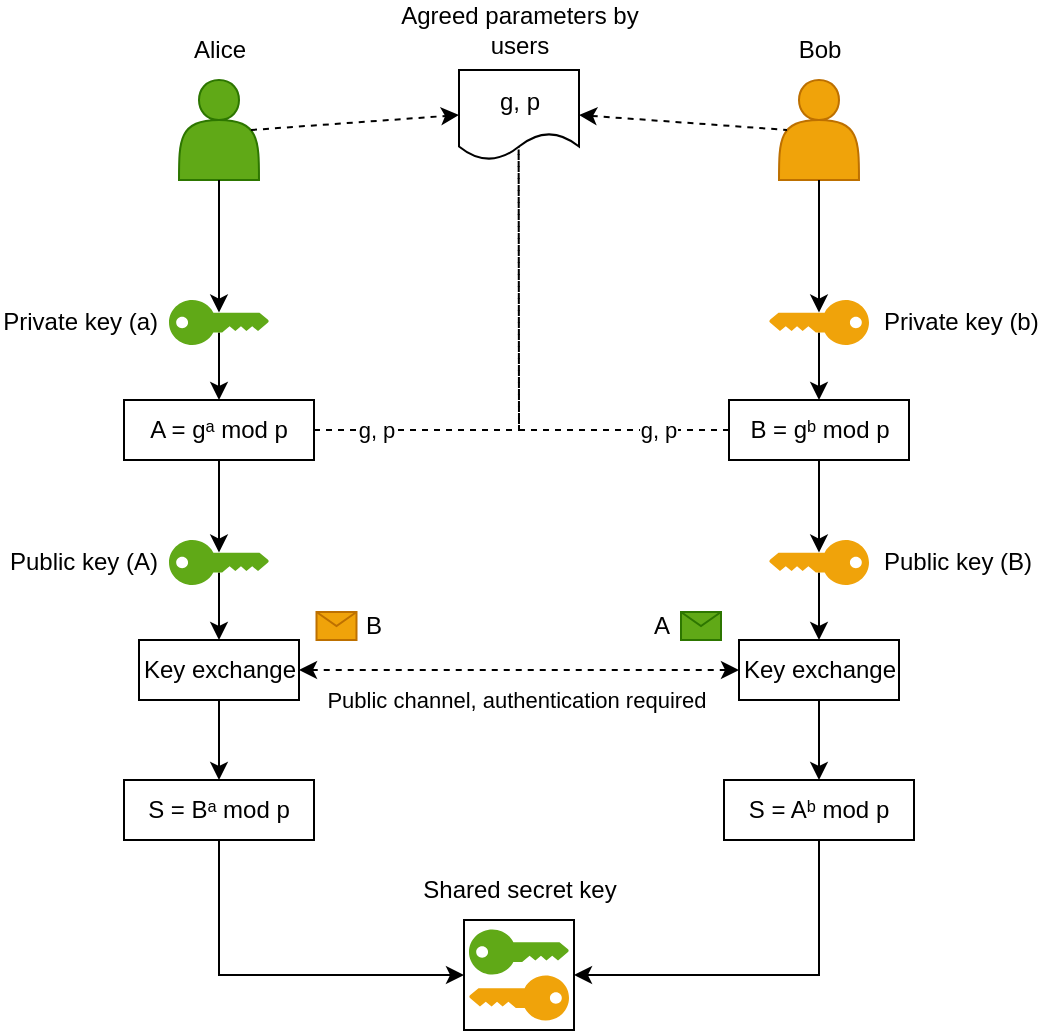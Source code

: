 <mxfile version="23.0.2" type="device">
  <diagram name="Stránka-1" id="UcgAVsdWYJ2KVhSOeVh8">
    <mxGraphModel dx="1434" dy="844" grid="1" gridSize="10" guides="1" tooltips="1" connect="1" arrows="1" fold="1" page="1" pageScale="1" pageWidth="827" pageHeight="1169" math="0" shadow="0">
      <root>
        <mxCell id="0" />
        <mxCell id="1" parent="0" />
        <mxCell id="MKR4KYmzTDLIVdrxSzQh-5" value="" style="shape=actor;whiteSpace=wrap;html=1;fillColor=#60a917;fontColor=#000000;strokeColor=#2D7600;" parent="1" vertex="1">
          <mxGeometry x="243.5" y="160" width="40" height="50" as="geometry" />
        </mxCell>
        <mxCell id="MKR4KYmzTDLIVdrxSzQh-6" value="" style="shape=actor;whiteSpace=wrap;html=1;fillColor=#f0a30a;fontColor=#000000;strokeColor=#BD7000;" parent="1" vertex="1">
          <mxGeometry x="543.5" y="160" width="40" height="50" as="geometry" />
        </mxCell>
        <mxCell id="MKR4KYmzTDLIVdrxSzQh-7" value="Alice" style="text;html=1;strokeColor=none;fillColor=none;align=center;verticalAlign=middle;whiteSpace=wrap;rounded=0;fontColor=#000000;" parent="1" vertex="1">
          <mxGeometry x="233.5" y="130" width="60" height="30" as="geometry" />
        </mxCell>
        <mxCell id="MKR4KYmzTDLIVdrxSzQh-8" value="Bob" style="text;html=1;strokeColor=none;fillColor=none;align=center;verticalAlign=middle;whiteSpace=wrap;rounded=0;fontColor=#000000;" parent="1" vertex="1">
          <mxGeometry x="533.5" y="130" width="60" height="30" as="geometry" />
        </mxCell>
        <mxCell id="T-o_jYCseWVHo9NFup5D-1" value="g, p" style="shape=document;whiteSpace=wrap;html=1;boundedLbl=1;fontColor=#000000;" parent="1" vertex="1">
          <mxGeometry x="383.5" y="155" width="60" height="45" as="geometry" />
        </mxCell>
        <mxCell id="T-o_jYCseWVHo9NFup5D-2" value="Agreed parameters by users" style="text;html=1;strokeColor=none;fillColor=none;align=center;verticalAlign=middle;whiteSpace=wrap;rounded=0;fontColor=#000000;" parent="1" vertex="1">
          <mxGeometry x="343.5" y="120" width="140" height="30" as="geometry" />
        </mxCell>
        <mxCell id="T-o_jYCseWVHo9NFup5D-4" value="" style="endArrow=none;dashed=1;html=1;rounded=0;entryX=0.1;entryY=0.5;entryDx=0;entryDy=0;exitX=1;exitY=0.5;exitDx=0;exitDy=0;entryPerimeter=0;endFill=0;startArrow=classic;startFill=1;fontColor=#000000;" parent="1" source="T-o_jYCseWVHo9NFup5D-1" target="MKR4KYmzTDLIVdrxSzQh-6" edge="1">
          <mxGeometry width="50" height="50" relative="1" as="geometry">
            <mxPoint x="353.5" y="270" as="sourcePoint" />
            <mxPoint x="403.5" y="220" as="targetPoint" />
          </mxGeometry>
        </mxCell>
        <mxCell id="T-o_jYCseWVHo9NFup5D-5" value="" style="endArrow=classic;dashed=1;html=1;rounded=0;exitX=0.9;exitY=0.5;exitDx=0;exitDy=0;exitPerimeter=0;entryX=0;entryY=0.5;entryDx=0;entryDy=0;endFill=1;fontColor=#000000;" parent="1" source="MKR4KYmzTDLIVdrxSzQh-5" target="T-o_jYCseWVHo9NFup5D-1" edge="1">
          <mxGeometry width="50" height="50" relative="1" as="geometry">
            <mxPoint x="353.5" y="270" as="sourcePoint" />
            <mxPoint x="403.5" y="220" as="targetPoint" />
          </mxGeometry>
        </mxCell>
        <mxCell id="T-o_jYCseWVHo9NFup5D-14" style="edgeStyle=orthogonalEdgeStyle;rounded=0;orthogonalLoop=1;jettySize=auto;html=1;exitX=0.5;exitY=0.72;exitDx=0;exitDy=0;exitPerimeter=0;entryX=0.5;entryY=0;entryDx=0;entryDy=0;fontColor=#000000;" parent="1" source="T-o_jYCseWVHo9NFup5D-6" edge="1">
          <mxGeometry relative="1" as="geometry">
            <mxPoint x="263.5" y="320" as="targetPoint" />
          </mxGeometry>
        </mxCell>
        <mxCell id="T-o_jYCseWVHo9NFup5D-6" value="Private key (a)" style="points=[[0,0.5,0],[0.24,0,0],[0.5,0.28,0],[0.995,0.475,0],[0.5,0.72,0],[0.24,1,0]];verticalLabelPosition=middle;sketch=0;html=1;verticalAlign=middle;aspect=fixed;align=right;pointerEvents=1;shape=mxgraph.cisco19.key;fillColor=#60a917;strokeColor=#2D7600;fontColor=#000000;labelPosition=left;spacingRight=5;spacingLeft=5;" parent="1" vertex="1">
          <mxGeometry x="238.5" y="270" width="50" height="22.5" as="geometry" />
        </mxCell>
        <mxCell id="T-o_jYCseWVHo9NFup5D-7" value="" style="endArrow=none;html=1;rounded=0;entryX=0.5;entryY=1;entryDx=0;entryDy=0;exitX=0.5;exitY=0.28;exitDx=0;exitDy=0;exitPerimeter=0;endFill=0;startArrow=classic;startFill=1;fontColor=#000000;" parent="1" source="T-o_jYCseWVHo9NFup5D-6" target="MKR4KYmzTDLIVdrxSzQh-5" edge="1">
          <mxGeometry width="50" height="50" relative="1" as="geometry">
            <mxPoint x="203.5" y="370" as="sourcePoint" />
            <mxPoint x="253.5" y="320" as="targetPoint" />
          </mxGeometry>
        </mxCell>
        <mxCell id="T-o_jYCseWVHo9NFup5D-15" style="edgeStyle=orthogonalEdgeStyle;rounded=0;orthogonalLoop=1;jettySize=auto;html=1;exitX=0.5;exitY=0.72;exitDx=0;exitDy=0;exitPerimeter=0;entryX=0.5;entryY=0;entryDx=0;entryDy=0;fontColor=#000000;" parent="1" source="T-o_jYCseWVHo9NFup5D-8" edge="1">
          <mxGeometry relative="1" as="geometry">
            <mxPoint x="563.5" y="320" as="targetPoint" />
          </mxGeometry>
        </mxCell>
        <mxCell id="T-o_jYCseWVHo9NFup5D-8" value="&lt;font style=&quot;font-size: 12px;&quot;&gt;Private key (b)&lt;/font&gt;" style="points=[[0,0.5,0],[0.24,0,0],[0.5,0.28,0],[0.995,0.475,0],[0.5,0.72,0],[0.24,1,0]];verticalLabelPosition=middle;sketch=0;html=1;verticalAlign=middle;aspect=fixed;align=left;pointerEvents=1;shape=mxgraph.cisco19.key;fillColor=#f0a30a;strokeColor=#BD7000;fontColor=#000000;labelPosition=right;fontSize=12;spacingRight=5;spacingLeft=5;flipH=1;" parent="1" vertex="1">
          <mxGeometry x="538.5" y="270" width="50" height="22.5" as="geometry" />
        </mxCell>
        <mxCell id="T-o_jYCseWVHo9NFup5D-9" style="edgeStyle=orthogonalEdgeStyle;rounded=0;orthogonalLoop=1;jettySize=auto;html=1;exitX=0.5;exitY=1;exitDx=0;exitDy=0;entryX=0.5;entryY=0.28;entryDx=0;entryDy=0;entryPerimeter=0;endArrow=classic;endFill=1;fontColor=#000000;" parent="1" source="MKR4KYmzTDLIVdrxSzQh-6" target="T-o_jYCseWVHo9NFup5D-8" edge="1">
          <mxGeometry relative="1" as="geometry" />
        </mxCell>
        <mxCell id="T-o_jYCseWVHo9NFup5D-18" value="" style="endArrow=none;dashed=1;html=1;rounded=0;entryX=0.497;entryY=0.884;entryDx=0;entryDy=0;entryPerimeter=0;exitX=1;exitY=0.5;exitDx=0;exitDy=0;fontColor=#000000;" parent="1" source="T-o_jYCseWVHo9NFup5D-19" target="T-o_jYCseWVHo9NFup5D-1" edge="1">
          <mxGeometry width="50" height="50" relative="1" as="geometry">
            <mxPoint x="323.5" y="315" as="sourcePoint" />
            <mxPoint x="363.5" y="280" as="targetPoint" />
            <Array as="points">
              <mxPoint x="413.5" y="335" />
            </Array>
          </mxGeometry>
        </mxCell>
        <mxCell id="T-o_jYCseWVHo9NFup5D-23" value="g, p" style="edgeLabel;html=1;align=center;verticalAlign=middle;resizable=0;points=[];fontColor=#000000;" parent="T-o_jYCseWVHo9NFup5D-18" vertex="1" connectable="0">
          <mxGeometry x="-0.631" y="-1" relative="1" as="geometry">
            <mxPoint x="-14" y="-1" as="offset" />
          </mxGeometry>
        </mxCell>
        <mxCell id="T-o_jYCseWVHo9NFup5D-19" value="A = gᵃ mod p" style="rounded=0;whiteSpace=wrap;html=1;fontColor=#000000;" parent="1" vertex="1">
          <mxGeometry x="216" y="320" width="95" height="30" as="geometry" />
        </mxCell>
        <mxCell id="T-o_jYCseWVHo9NFup5D-20" value="B = gᵇ mod p" style="rounded=0;whiteSpace=wrap;html=1;fontColor=#000000;" parent="1" vertex="1">
          <mxGeometry x="518.5" y="320" width="90" height="30" as="geometry" />
        </mxCell>
        <mxCell id="T-o_jYCseWVHo9NFup5D-39" style="edgeStyle=orthogonalEdgeStyle;rounded=0;orthogonalLoop=1;jettySize=auto;html=1;exitX=0.5;exitY=0.72;exitDx=0;exitDy=0;exitPerimeter=0;entryX=0.5;entryY=0;entryDx=0;entryDy=0;fontColor=#000000;" parent="1" source="T-o_jYCseWVHo9NFup5D-28" target="T-o_jYCseWVHo9NFup5D-38" edge="1">
          <mxGeometry relative="1" as="geometry" />
        </mxCell>
        <mxCell id="T-o_jYCseWVHo9NFup5D-28" value="&lt;font style=&quot;font-size: 12px;&quot;&gt;Public key (B)&lt;/font&gt;" style="points=[[0,0.5,0],[0.24,0,0],[0.5,0.28,0],[0.995,0.475,0],[0.5,0.72,0],[0.24,1,0]];verticalLabelPosition=middle;sketch=0;html=1;verticalAlign=middle;aspect=fixed;align=left;pointerEvents=1;shape=mxgraph.cisco19.key;fillColor=#f0a30a;strokeColor=#BD7000;fontColor=#000000;labelPosition=right;fontSize=12;spacingRight=5;spacingLeft=5;flipV=0;flipH=1;" parent="1" vertex="1">
          <mxGeometry x="538.5" y="390" width="50" height="22.5" as="geometry" />
        </mxCell>
        <mxCell id="T-o_jYCseWVHo9NFup5D-21" value="" style="endArrow=none;dashed=1;html=1;rounded=0;entryX=0.497;entryY=0.858;entryDx=0;entryDy=0;entryPerimeter=0;exitX=0;exitY=0.5;exitDx=0;exitDy=0;fontColor=#000000;" parent="1" source="T-o_jYCseWVHo9NFup5D-20" target="T-o_jYCseWVHo9NFup5D-1" edge="1">
          <mxGeometry width="50" height="50" relative="1" as="geometry">
            <mxPoint x="363.5" y="310" as="sourcePoint" />
            <mxPoint x="413.5" y="260" as="targetPoint" />
            <Array as="points">
              <mxPoint x="413.5" y="335" />
            </Array>
          </mxGeometry>
        </mxCell>
        <mxCell id="T-o_jYCseWVHo9NFup5D-24" value="g, p" style="edgeLabel;html=1;align=center;verticalAlign=middle;resizable=0;points=[];fontColor=#000000;" parent="T-o_jYCseWVHo9NFup5D-21" vertex="1" connectable="0">
          <mxGeometry x="-0.72" y="2" relative="1" as="geometry">
            <mxPoint x="-1" y="-2" as="offset" />
          </mxGeometry>
        </mxCell>
        <mxCell id="T-o_jYCseWVHo9NFup5D-40" style="edgeStyle=orthogonalEdgeStyle;rounded=0;orthogonalLoop=1;jettySize=auto;html=1;exitX=0.5;exitY=0.72;exitDx=0;exitDy=0;exitPerimeter=0;entryX=0.5;entryY=0;entryDx=0;entryDy=0;fontColor=#000000;" parent="1" source="T-o_jYCseWVHo9NFup5D-26" target="T-o_jYCseWVHo9NFup5D-37" edge="1">
          <mxGeometry relative="1" as="geometry" />
        </mxCell>
        <mxCell id="T-o_jYCseWVHo9NFup5D-26" value="Public key (A)" style="points=[[0,0.5,0],[0.24,0,0],[0.5,0.28,0],[0.995,0.475,0],[0.5,0.72,0],[0.24,1,0]];verticalLabelPosition=middle;sketch=0;html=1;verticalAlign=middle;aspect=fixed;align=right;pointerEvents=1;shape=mxgraph.cisco19.key;fillColor=#60a917;strokeColor=#2D7600;fontColor=#000000;labelPosition=left;spacingRight=5;spacingLeft=5;" parent="1" vertex="1">
          <mxGeometry x="238.5" y="390" width="50" height="22.5" as="geometry" />
        </mxCell>
        <mxCell id="T-o_jYCseWVHo9NFup5D-29" style="edgeStyle=orthogonalEdgeStyle;rounded=0;orthogonalLoop=1;jettySize=auto;html=1;exitX=0.5;exitY=1;exitDx=0;exitDy=0;entryX=0.5;entryY=0.28;entryDx=0;entryDy=0;entryPerimeter=0;fontColor=#000000;" parent="1" source="T-o_jYCseWVHo9NFup5D-20" target="T-o_jYCseWVHo9NFup5D-28" edge="1">
          <mxGeometry relative="1" as="geometry" />
        </mxCell>
        <mxCell id="T-o_jYCseWVHo9NFup5D-53" style="edgeStyle=orthogonalEdgeStyle;rounded=0;orthogonalLoop=1;jettySize=auto;html=1;exitX=0.5;exitY=1;exitDx=0;exitDy=0;entryX=0;entryY=0.5;entryDx=0;entryDy=0;fontColor=#000000;" parent="1" source="T-o_jYCseWVHo9NFup5D-35" target="T-o_jYCseWVHo9NFup5D-50" edge="1">
          <mxGeometry relative="1" as="geometry" />
        </mxCell>
        <mxCell id="T-o_jYCseWVHo9NFup5D-35" value="S = Bᵃ mod p" style="rounded=0;whiteSpace=wrap;fontColor=#000000;" parent="1" vertex="1">
          <mxGeometry x="216" y="510" width="95" height="30" as="geometry" />
        </mxCell>
        <mxCell id="T-o_jYCseWVHo9NFup5D-36" style="edgeStyle=orthogonalEdgeStyle;rounded=0;orthogonalLoop=1;jettySize=auto;html=1;exitX=0.5;exitY=1;exitDx=0;exitDy=0;entryX=0.5;entryY=0.28;entryDx=0;entryDy=0;entryPerimeter=0;fontColor=#000000;" parent="1" source="T-o_jYCseWVHo9NFup5D-19" target="T-o_jYCseWVHo9NFup5D-26" edge="1">
          <mxGeometry relative="1" as="geometry">
            <Array as="points">
              <mxPoint x="263.5" y="380" />
              <mxPoint x="263.5" y="380" />
            </Array>
          </mxGeometry>
        </mxCell>
        <mxCell id="T-o_jYCseWVHo9NFup5D-44" style="edgeStyle=orthogonalEdgeStyle;rounded=0;orthogonalLoop=1;jettySize=auto;html=1;exitX=0.5;exitY=1;exitDx=0;exitDy=0;entryX=0.5;entryY=0;entryDx=0;entryDy=0;fontColor=#000000;" parent="1" source="T-o_jYCseWVHo9NFup5D-37" target="T-o_jYCseWVHo9NFup5D-35" edge="1">
          <mxGeometry relative="1" as="geometry" />
        </mxCell>
        <mxCell id="T-o_jYCseWVHo9NFup5D-37" value="Key exchange" style="rounded=0;whiteSpace=wrap;html=1;fontColor=#000000;" parent="1" vertex="1">
          <mxGeometry x="223.5" y="440" width="80" height="30" as="geometry" />
        </mxCell>
        <mxCell id="T-o_jYCseWVHo9NFup5D-47" style="edgeStyle=orthogonalEdgeStyle;rounded=0;orthogonalLoop=1;jettySize=auto;html=1;exitX=0.5;exitY=1;exitDx=0;exitDy=0;entryX=0.5;entryY=0;entryDx=0;entryDy=0;fontColor=#000000;" parent="1" source="T-o_jYCseWVHo9NFup5D-38" target="T-o_jYCseWVHo9NFup5D-46" edge="1">
          <mxGeometry relative="1" as="geometry" />
        </mxCell>
        <mxCell id="T-o_jYCseWVHo9NFup5D-38" value="Key exchange" style="rounded=0;whiteSpace=wrap;html=1;fontColor=#000000;" parent="1" vertex="1">
          <mxGeometry x="523.5" y="440" width="80" height="30" as="geometry" />
        </mxCell>
        <mxCell id="T-o_jYCseWVHo9NFup5D-41" value="" style="endArrow=classic;html=1;rounded=0;startArrow=classic;startFill=1;dashed=1;entryX=0;entryY=0.5;entryDx=0;entryDy=0;exitX=1;exitY=0.5;exitDx=0;exitDy=0;fontColor=#000000;" parent="1" source="T-o_jYCseWVHo9NFup5D-37" target="T-o_jYCseWVHo9NFup5D-38" edge="1">
          <mxGeometry relative="1" as="geometry">
            <mxPoint x="343.5" y="460" as="sourcePoint" />
            <mxPoint x="443.5" y="460" as="targetPoint" />
          </mxGeometry>
        </mxCell>
        <mxCell id="T-o_jYCseWVHo9NFup5D-42" value="A" style="shape=message;html=1;outlineConnect=0;fillColor=#60a917;fontColor=#000000;strokeColor=#2D7600;labelPosition=left;verticalLabelPosition=middle;align=right;verticalAlign=middle;spacingRight=5;" parent="T-o_jYCseWVHo9NFup5D-41" vertex="1">
          <mxGeometry width="20" height="14" relative="1" as="geometry">
            <mxPoint x="81" y="-29" as="offset" />
          </mxGeometry>
        </mxCell>
        <mxCell id="T-o_jYCseWVHo9NFup5D-56" value="Public channel, authentication required" style="edgeLabel;html=1;align=center;verticalAlign=middle;resizable=0;points=[];fontColor=#000000;" parent="T-o_jYCseWVHo9NFup5D-41" vertex="1" connectable="0">
          <mxGeometry x="-0.013" y="1" relative="1" as="geometry">
            <mxPoint y="16" as="offset" />
          </mxGeometry>
        </mxCell>
        <mxCell id="T-o_jYCseWVHo9NFup5D-43" value="B" style="shape=message;html=1;outlineConnect=0;fillColor=#f0a30a;fontColor=#000000;strokeColor=#BD7000;labelPosition=right;verticalLabelPosition=middle;align=left;verticalAlign=middle;spacing=0;spacingLeft=5;" parent="1" vertex="1">
          <mxGeometry x="312.25" y="426" width="20" height="14" as="geometry" />
        </mxCell>
        <mxCell id="T-o_jYCseWVHo9NFup5D-54" style="edgeStyle=orthogonalEdgeStyle;rounded=0;orthogonalLoop=1;jettySize=auto;html=1;exitX=0.5;exitY=1;exitDx=0;exitDy=0;entryX=1;entryY=0.5;entryDx=0;entryDy=0;fontColor=#000000;" parent="1" source="T-o_jYCseWVHo9NFup5D-46" target="T-o_jYCseWVHo9NFup5D-50" edge="1">
          <mxGeometry relative="1" as="geometry" />
        </mxCell>
        <mxCell id="T-o_jYCseWVHo9NFup5D-46" value="S = Aᵇ mod p" style="rounded=0;whiteSpace=wrap;fontColor=#000000;" parent="1" vertex="1">
          <mxGeometry x="516" y="510" width="95" height="30" as="geometry" />
        </mxCell>
        <mxCell id="T-o_jYCseWVHo9NFup5D-51" value="" style="group;spacingTop=1;verticalAlign=middle;labelPosition=center;verticalLabelPosition=top;align=center;fontColor=#000000;" parent="1" vertex="1" connectable="0">
          <mxGeometry x="386" y="580" width="55" height="55" as="geometry" />
        </mxCell>
        <mxCell id="T-o_jYCseWVHo9NFup5D-50" value="" style="whiteSpace=wrap;aspect=fixed;labelPosition=center;verticalLabelPosition=bottom;align=center;verticalAlign=top;spacingBottom=0;horizontal=1;fontColor=#000000;" parent="T-o_jYCseWVHo9NFup5D-51" vertex="1">
          <mxGeometry width="55" height="55" as="geometry" />
        </mxCell>
        <mxCell id="T-o_jYCseWVHo9NFup5D-48" value="" style="points=[[0,0.5,0],[0.24,0,0],[0.5,0.28,0],[0.995,0.475,0],[0.5,0.72,0],[0.24,1,0]];verticalLabelPosition=middle;sketch=0;html=1;verticalAlign=middle;aspect=fixed;align=right;pointerEvents=1;shape=mxgraph.cisco19.key;fillColor=#60a917;strokeColor=#2D7600;fontColor=#000000;labelPosition=left;spacingRight=5;spacingLeft=5;" parent="T-o_jYCseWVHo9NFup5D-51" vertex="1">
          <mxGeometry x="2.5" y="4.75" width="50" height="22.5" as="geometry" />
        </mxCell>
        <mxCell id="T-o_jYCseWVHo9NFup5D-49" value="" style="points=[[0,0.5,0],[0.24,0,0],[0.5,0.28,0],[0.995,0.475,0],[0.5,0.72,0],[0.24,1,0]];verticalLabelPosition=middle;sketch=0;html=1;verticalAlign=middle;aspect=fixed;align=left;pointerEvents=1;shape=mxgraph.cisco19.key;fillColor=#f0a30a;strokeColor=#BD7000;fontColor=#000000;labelPosition=right;fontSize=12;spacingRight=5;spacingLeft=5;flipV=0;flipH=1;" parent="T-o_jYCseWVHo9NFup5D-51" vertex="1">
          <mxGeometry x="2.5" y="27.75" width="50" height="22.5" as="geometry" />
        </mxCell>
        <mxCell id="T-o_jYCseWVHo9NFup5D-55" value="Shared secret key" style="text;html=1;strokeColor=none;fillColor=none;align=center;verticalAlign=middle;whiteSpace=wrap;rounded=0;fontColor=#000000;" parent="1" vertex="1">
          <mxGeometry x="353.5" y="550" width="120" height="30" as="geometry" />
        </mxCell>
      </root>
    </mxGraphModel>
  </diagram>
</mxfile>
